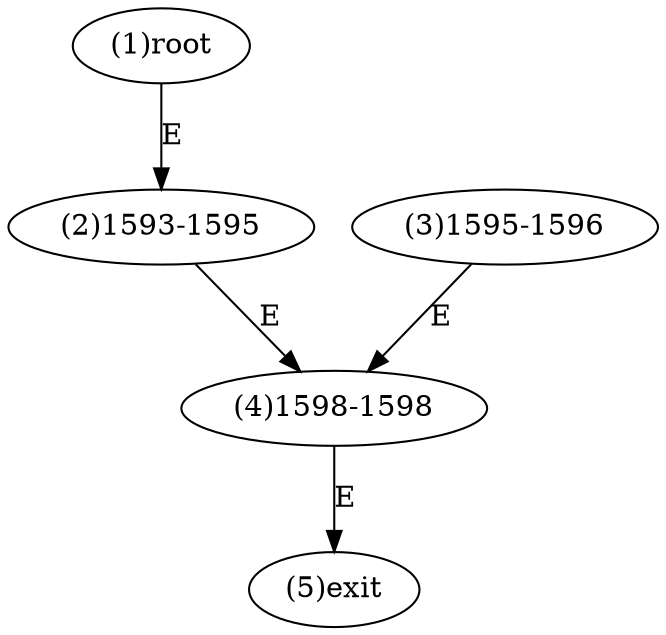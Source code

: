 digraph "" { 
1[ label="(1)root"];
2[ label="(2)1593-1595"];
3[ label="(3)1595-1596"];
4[ label="(4)1598-1598"];
5[ label="(5)exit"];
1->2[ label="E"];
2->4[ label="E"];
3->4[ label="E"];
4->5[ label="E"];
}